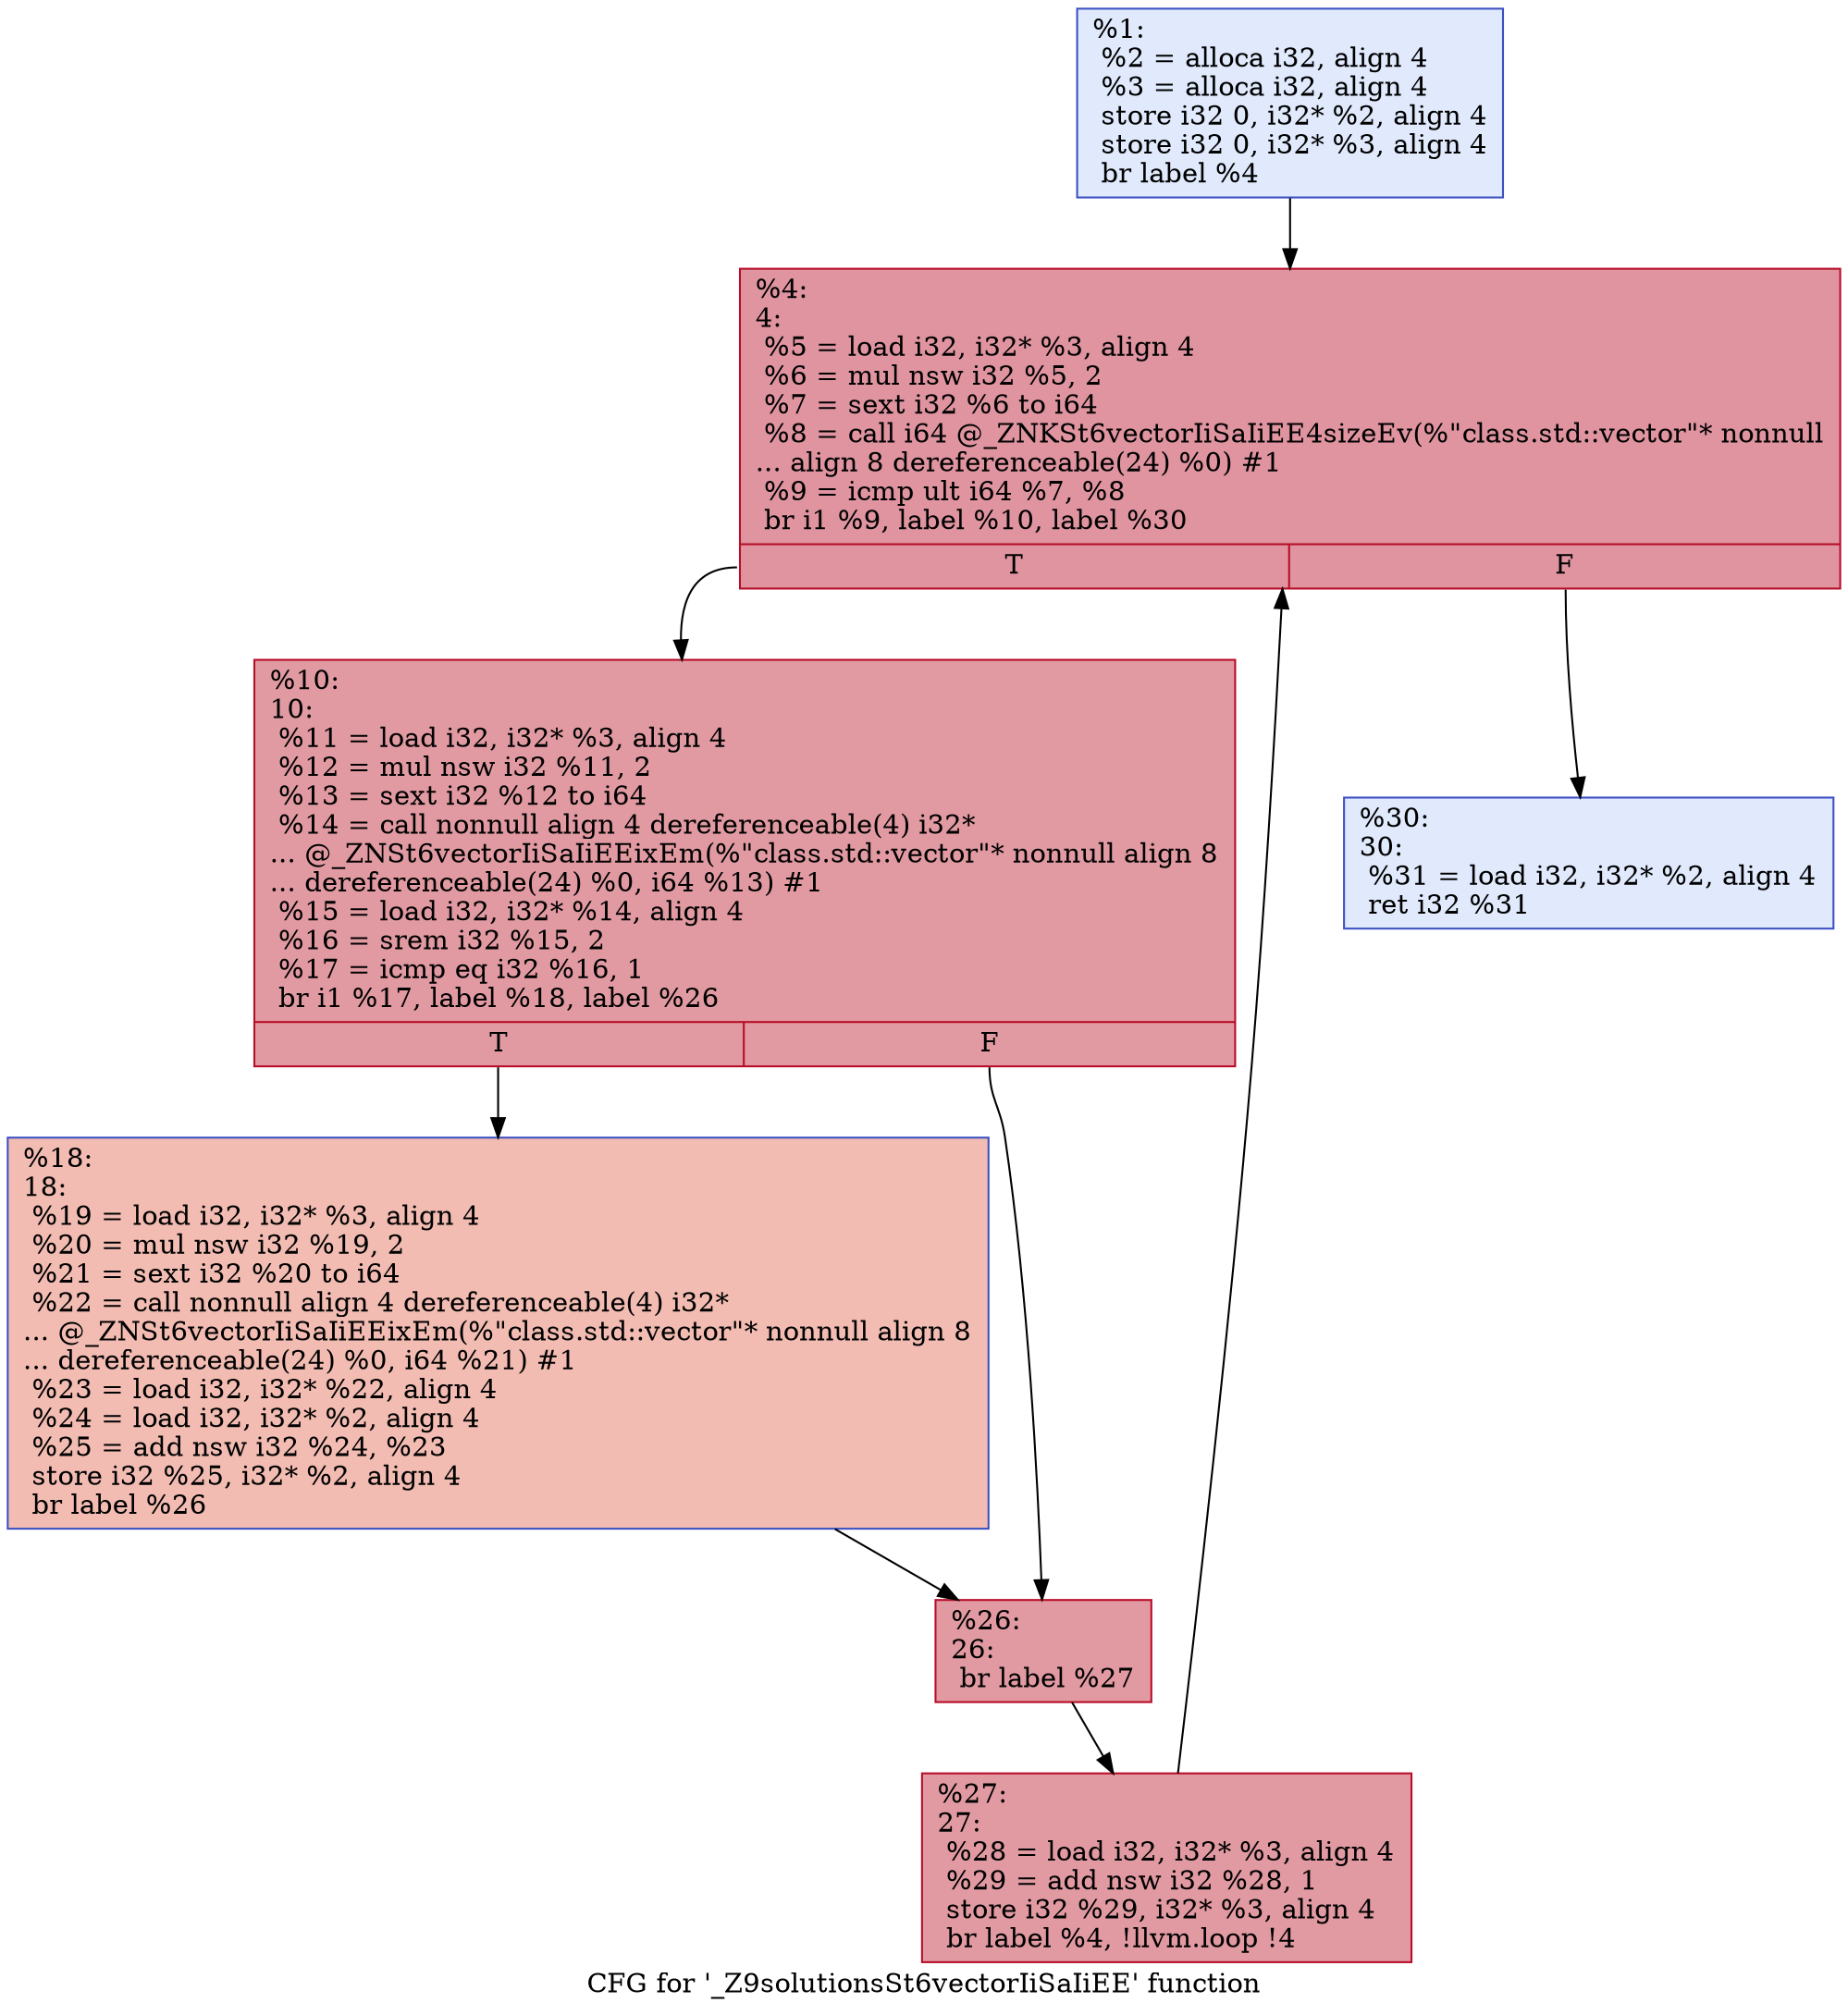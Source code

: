 digraph "CFG for '_Z9solutionsSt6vectorIiSaIiEE' function" {
	label="CFG for '_Z9solutionsSt6vectorIiSaIiEE' function";

	Node0x5633dbd32ac0 [shape=record,color="#3d50c3ff", style=filled, fillcolor="#b9d0f970",label="{%1:\l  %2 = alloca i32, align 4\l  %3 = alloca i32, align 4\l  store i32 0, i32* %2, align 4\l  store i32 0, i32* %3, align 4\l  br label %4\l}"];
	Node0x5633dbd32ac0 -> Node0x5633dbd333c0;
	Node0x5633dbd333c0 [shape=record,color="#b70d28ff", style=filled, fillcolor="#b70d2870",label="{%4:\l4:                                                \l  %5 = load i32, i32* %3, align 4\l  %6 = mul nsw i32 %5, 2\l  %7 = sext i32 %6 to i64\l  %8 = call i64 @_ZNKSt6vectorIiSaIiEE4sizeEv(%\"class.std::vector\"* nonnull\l... align 8 dereferenceable(24) %0) #1\l  %9 = icmp ult i64 %7, %8\l  br i1 %9, label %10, label %30\l|{<s0>T|<s1>F}}"];
	Node0x5633dbd333c0:s0 -> Node0x5633dbd33480;
	Node0x5633dbd333c0:s1 -> Node0x5633dbd33a20;
	Node0x5633dbd33480 [shape=record,color="#b70d28ff", style=filled, fillcolor="#bb1b2c70",label="{%10:\l10:                                               \l  %11 = load i32, i32* %3, align 4\l  %12 = mul nsw i32 %11, 2\l  %13 = sext i32 %12 to i64\l  %14 = call nonnull align 4 dereferenceable(4) i32*\l... @_ZNSt6vectorIiSaIiEEixEm(%\"class.std::vector\"* nonnull align 8\l... dereferenceable(24) %0, i64 %13) #1\l  %15 = load i32, i32* %14, align 4\l  %16 = srem i32 %15, 2\l  %17 = icmp eq i32 %16, 1\l  br i1 %17, label %18, label %26\l|{<s0>T|<s1>F}}"];
	Node0x5633dbd33480:s0 -> Node0x5633dbd340c0;
	Node0x5633dbd33480:s1 -> Node0x5633dbd34110;
	Node0x5633dbd340c0 [shape=record,color="#3d50c3ff", style=filled, fillcolor="#e1675170",label="{%18:\l18:                                               \l  %19 = load i32, i32* %3, align 4\l  %20 = mul nsw i32 %19, 2\l  %21 = sext i32 %20 to i64\l  %22 = call nonnull align 4 dereferenceable(4) i32*\l... @_ZNSt6vectorIiSaIiEEixEm(%\"class.std::vector\"* nonnull align 8\l... dereferenceable(24) %0, i64 %21) #1\l  %23 = load i32, i32* %22, align 4\l  %24 = load i32, i32* %2, align 4\l  %25 = add nsw i32 %24, %23\l  store i32 %25, i32* %2, align 4\l  br label %26\l}"];
	Node0x5633dbd340c0 -> Node0x5633dbd34110;
	Node0x5633dbd34110 [shape=record,color="#b70d28ff", style=filled, fillcolor="#bb1b2c70",label="{%26:\l26:                                               \l  br label %27\l}"];
	Node0x5633dbd34110 -> Node0x5633dbd34790;
	Node0x5633dbd34790 [shape=record,color="#b70d28ff", style=filled, fillcolor="#bb1b2c70",label="{%27:\l27:                                               \l  %28 = load i32, i32* %3, align 4\l  %29 = add nsw i32 %28, 1\l  store i32 %29, i32* %3, align 4\l  br label %4, !llvm.loop !4\l}"];
	Node0x5633dbd34790 -> Node0x5633dbd333c0;
	Node0x5633dbd33a20 [shape=record,color="#3d50c3ff", style=filled, fillcolor="#b9d0f970",label="{%30:\l30:                                               \l  %31 = load i32, i32* %2, align 4\l  ret i32 %31\l}"];
}
